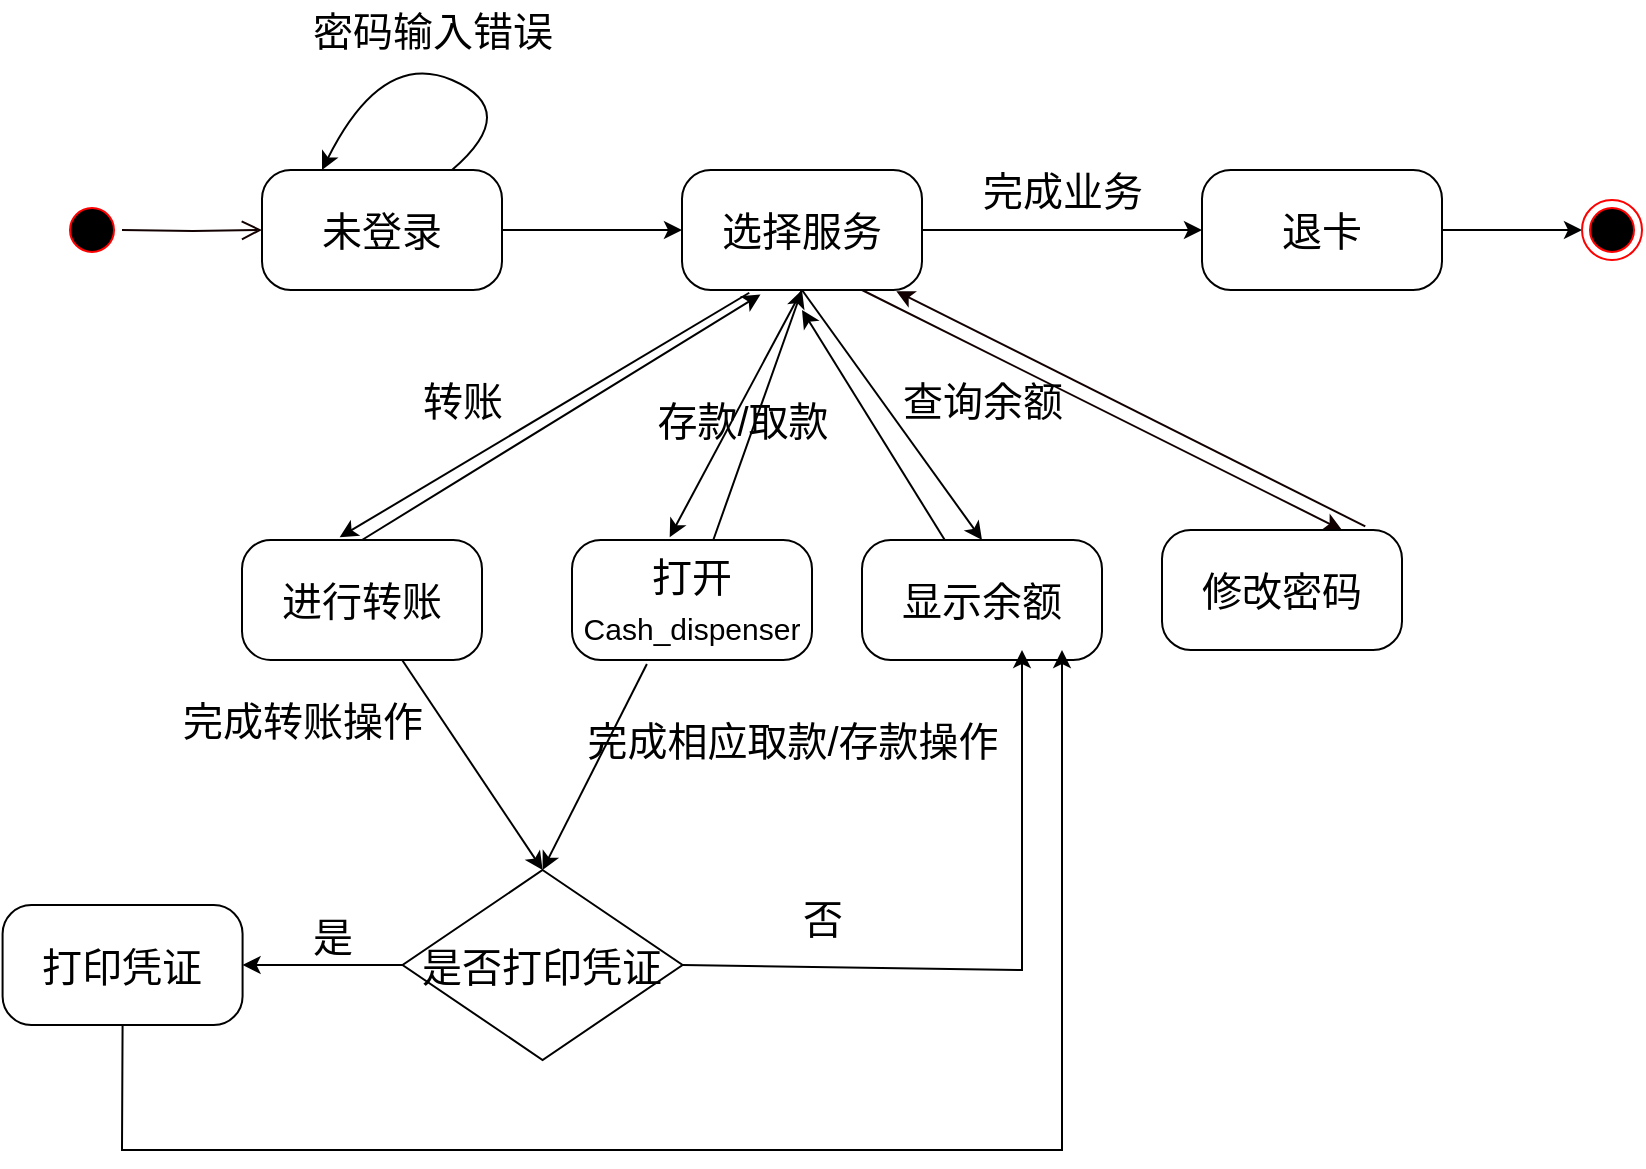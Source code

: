 <mxfile version="16.6.1" type="device"><diagram name="Page-1" id="58cdce13-f638-feb5-8d6f-7d28b1aa9fa0"><mxGraphModel dx="1038" dy="579" grid="1" gridSize="10" guides="1" tooltips="1" connect="1" arrows="1" fold="1" page="1" pageScale="1" pageWidth="1100" pageHeight="850" background="none" math="0" shadow="0"><root><mxCell id="0"/><mxCell id="1" parent="0"/><mxCell id="fj1b_ZS1emdzP9YQxOII-14" style="edgeStyle=none;rounded=0;sketch=0;orthogonalLoop=1;jettySize=auto;html=1;exitX=1;exitY=0.5;exitDx=0;exitDy=0;entryX=0;entryY=0.5;entryDx=0;entryDy=0;fontSize=20;strokeWidth=1;" edge="1" parent="1" source="382b91b5511bd0f7-6" target="fj1b_ZS1emdzP9YQxOII-5"><mxGeometry relative="1" as="geometry"/></mxCell><mxCell id="382b91b5511bd0f7-6" value="未登录" style="rounded=1;whiteSpace=wrap;html=1;arcSize=24;shadow=0;comic=0;labelBackgroundColor=none;fontFamily=Verdana;fontSize=20;align=center;" parent="1" vertex="1"><mxGeometry x="220" y="120" width="120" height="60" as="geometry"/></mxCell><mxCell id="fj1b_ZS1emdzP9YQxOII-1" value="" style="ellipse;html=1;shape=startState;fillColor=#000000;strokeColor=#ff0000;fontSize=20;" vertex="1" parent="1"><mxGeometry x="120" y="135" width="30" height="30" as="geometry"/></mxCell><mxCell id="fj1b_ZS1emdzP9YQxOII-2" value="" style="edgeStyle=orthogonalEdgeStyle;html=1;verticalAlign=bottom;endArrow=open;endSize=8;strokeColor=#120000;rounded=0;entryX=0;entryY=0.5;entryDx=0;entryDy=0;fontSize=20;" edge="1" parent="1" target="382b91b5511bd0f7-6"><mxGeometry relative="1" as="geometry"><mxPoint x="110" y="320" as="targetPoint"/><mxPoint x="150" y="150" as="sourcePoint"/></mxGeometry></mxCell><mxCell id="fj1b_ZS1emdzP9YQxOII-16" style="edgeStyle=none;rounded=0;sketch=0;orthogonalLoop=1;jettySize=auto;html=1;exitX=0.5;exitY=1;exitDx=0;exitDy=0;fontSize=20;strokeWidth=1;entryX=0.407;entryY=-0.023;entryDx=0;entryDy=0;entryPerimeter=0;" edge="1" parent="1" source="fj1b_ZS1emdzP9YQxOII-5" target="fj1b_ZS1emdzP9YQxOII-17"><mxGeometry relative="1" as="geometry"><mxPoint x="420" y="290" as="targetPoint"/></mxGeometry></mxCell><mxCell id="fj1b_ZS1emdzP9YQxOII-19" style="edgeStyle=none;rounded=0;sketch=0;orthogonalLoop=1;jettySize=auto;html=1;exitX=0.5;exitY=1;exitDx=0;exitDy=0;entryX=0.5;entryY=0;entryDx=0;entryDy=0;fontSize=20;strokeWidth=1;" edge="1" parent="1" source="fj1b_ZS1emdzP9YQxOII-5" target="fj1b_ZS1emdzP9YQxOII-18"><mxGeometry relative="1" as="geometry"/></mxCell><mxCell id="fj1b_ZS1emdzP9YQxOII-41" style="edgeStyle=none;rounded=0;sketch=0;orthogonalLoop=1;jettySize=auto;html=1;entryX=0;entryY=0.5;entryDx=0;entryDy=0;fontSize=20;strokeWidth=1;" edge="1" parent="1" source="fj1b_ZS1emdzP9YQxOII-5" target="fj1b_ZS1emdzP9YQxOII-6"><mxGeometry relative="1" as="geometry"/></mxCell><mxCell id="fj1b_ZS1emdzP9YQxOII-50" style="edgeStyle=none;rounded=0;sketch=0;orthogonalLoop=1;jettySize=auto;html=1;exitX=0.75;exitY=1;exitDx=0;exitDy=0;entryX=0.75;entryY=0;entryDx=0;entryDy=0;fontSize=20;strokeColor=#120000;strokeWidth=1;" edge="1" parent="1" source="fj1b_ZS1emdzP9YQxOII-5" target="fj1b_ZS1emdzP9YQxOII-49"><mxGeometry relative="1" as="geometry"/></mxCell><mxCell id="fj1b_ZS1emdzP9YQxOII-5" value="选择服务" style="rounded=1;whiteSpace=wrap;html=1;arcSize=24;shadow=0;comic=0;labelBackgroundColor=none;fontFamily=Verdana;fontSize=20;align=center;" vertex="1" parent="1"><mxGeometry x="430" y="120" width="120" height="60" as="geometry"/></mxCell><mxCell id="fj1b_ZS1emdzP9YQxOII-48" style="edgeStyle=none;rounded=0;sketch=0;orthogonalLoop=1;jettySize=auto;html=1;exitX=1;exitY=0.5;exitDx=0;exitDy=0;fontSize=20;strokeWidth=1;" edge="1" parent="1" source="fj1b_ZS1emdzP9YQxOII-6" target="fj1b_ZS1emdzP9YQxOII-47"><mxGeometry relative="1" as="geometry"/></mxCell><mxCell id="fj1b_ZS1emdzP9YQxOII-6" value="退卡" style="rounded=1;whiteSpace=wrap;html=1;arcSize=24;shadow=0;comic=0;labelBackgroundColor=none;fontFamily=Verdana;fontSize=20;align=center;" vertex="1" parent="1"><mxGeometry x="690" y="120" width="120" height="60" as="geometry"/></mxCell><mxCell id="fj1b_ZS1emdzP9YQxOII-12" value="" style="curved=1;endArrow=classic;html=1;rounded=0;sketch=0;fontSize=20;strokeWidth=1;entryX=0.25;entryY=0;entryDx=0;entryDy=0;" edge="1" parent="1" source="382b91b5511bd0f7-6" target="382b91b5511bd0f7-6"><mxGeometry width="50" height="50" relative="1" as="geometry"><mxPoint x="360" y="150" as="sourcePoint"/><mxPoint x="280" y="80" as="targetPoint"/><Array as="points"><mxPoint x="350" y="90"/><mxPoint x="280" y="60"/></Array></mxGeometry></mxCell><mxCell id="fj1b_ZS1emdzP9YQxOII-13" value="密码输入错误" style="text;html=1;align=center;verticalAlign=middle;resizable=0;points=[];autosize=1;strokeColor=none;fillColor=none;fontSize=20;" vertex="1" parent="1"><mxGeometry x="235" y="35" width="140" height="30" as="geometry"/></mxCell><mxCell id="fj1b_ZS1emdzP9YQxOII-23" style="edgeStyle=none;rounded=0;sketch=0;orthogonalLoop=1;jettySize=auto;html=1;exitX=0.312;exitY=1.033;exitDx=0;exitDy=0;fontSize=20;strokeWidth=1;exitPerimeter=0;entryX=0.5;entryY=0;entryDx=0;entryDy=0;" edge="1" parent="1" source="fj1b_ZS1emdzP9YQxOII-17" target="fj1b_ZS1emdzP9YQxOII-27"><mxGeometry relative="1" as="geometry"><mxPoint x="660" y="605" as="sourcePoint"/><mxPoint x="860" y="605" as="targetPoint"/></mxGeometry></mxCell><mxCell id="fj1b_ZS1emdzP9YQxOII-44" style="edgeStyle=none;rounded=0;sketch=0;orthogonalLoop=1;jettySize=auto;html=1;fontSize=20;strokeWidth=1;" edge="1" parent="1" source="fj1b_ZS1emdzP9YQxOII-17"><mxGeometry relative="1" as="geometry"><mxPoint x="490" y="180" as="targetPoint"/></mxGeometry></mxCell><mxCell id="fj1b_ZS1emdzP9YQxOII-17" value="打开&lt;span style=&quot;font-family: &amp;#34;helvetica&amp;#34; ; font-size: 15px&quot;&gt;Cash_dispenser&lt;/span&gt;" style="rounded=1;whiteSpace=wrap;html=1;arcSize=24;shadow=0;comic=0;labelBackgroundColor=none;fontFamily=Verdana;fontSize=20;align=center;" vertex="1" parent="1"><mxGeometry x="375" y="305" width="120" height="60" as="geometry"/></mxCell><mxCell id="fj1b_ZS1emdzP9YQxOII-45" style="edgeStyle=none;rounded=0;sketch=0;orthogonalLoop=1;jettySize=auto;html=1;fontSize=20;strokeWidth=1;" edge="1" parent="1" source="fj1b_ZS1emdzP9YQxOII-18"><mxGeometry relative="1" as="geometry"><mxPoint x="490" y="190" as="targetPoint"/></mxGeometry></mxCell><mxCell id="fj1b_ZS1emdzP9YQxOII-18" value="显示余额" style="rounded=1;whiteSpace=wrap;html=1;arcSize=24;shadow=0;comic=0;labelBackgroundColor=none;fontFamily=Verdana;fontSize=20;align=center;" vertex="1" parent="1"><mxGeometry x="520" y="305" width="120" height="60" as="geometry"/></mxCell><mxCell id="fj1b_ZS1emdzP9YQxOII-20" value="存款/取款" style="text;html=1;align=center;verticalAlign=middle;resizable=0;points=[];autosize=1;strokeColor=none;fillColor=none;fontSize=20;" vertex="1" parent="1"><mxGeometry x="410" y="230" width="100" height="30" as="geometry"/></mxCell><mxCell id="fj1b_ZS1emdzP9YQxOII-22" value="查询余额" style="text;html=1;align=center;verticalAlign=middle;resizable=0;points=[];autosize=1;strokeColor=none;fillColor=none;fontSize=20;" vertex="1" parent="1"><mxGeometry x="530" y="220" width="100" height="30" as="geometry"/></mxCell><mxCell id="fj1b_ZS1emdzP9YQxOII-24" value="完成相应取款/存款操作" style="text;html=1;align=center;verticalAlign=middle;resizable=0;points=[];autosize=1;strokeColor=none;fillColor=none;fontSize=20;" vertex="1" parent="1"><mxGeometry x="375" y="390" width="220" height="30" as="geometry"/></mxCell><mxCell id="fj1b_ZS1emdzP9YQxOII-29" style="edgeStyle=none;rounded=0;sketch=0;orthogonalLoop=1;jettySize=auto;html=1;exitX=0;exitY=0.5;exitDx=0;exitDy=0;fontSize=20;strokeWidth=1;entryX=1;entryY=0.5;entryDx=0;entryDy=0;" edge="1" parent="1" source="fj1b_ZS1emdzP9YQxOII-27" target="fj1b_ZS1emdzP9YQxOII-7"><mxGeometry relative="1" as="geometry"><mxPoint x="220.29" y="520" as="targetPoint"/><mxPoint x="150.29" y="637.5" as="sourcePoint"/></mxGeometry></mxCell><mxCell id="fj1b_ZS1emdzP9YQxOII-36" style="edgeStyle=none;rounded=0;sketch=0;orthogonalLoop=1;jettySize=auto;html=1;fontSize=20;strokeWidth=1;exitX=1;exitY=0.5;exitDx=0;exitDy=0;" edge="1" parent="1" source="fj1b_ZS1emdzP9YQxOII-27"><mxGeometry relative="1" as="geometry"><mxPoint x="600" y="360" as="targetPoint"/><mxPoint x="419.71" y="556.504" as="sourcePoint"/><Array as="points"><mxPoint x="600" y="520"/></Array></mxGeometry></mxCell><mxCell id="fj1b_ZS1emdzP9YQxOII-27" value="是否打印凭证" style="rhombus;whiteSpace=wrap;html=1;fontSize=20;strokeWidth=1;fillColor=#FFFFFF;rotation=0;" vertex="1" parent="1"><mxGeometry x="290.29" y="470" width="140" height="95" as="geometry"/></mxCell><mxCell id="fj1b_ZS1emdzP9YQxOII-30" style="edgeStyle=none;rounded=0;sketch=0;orthogonalLoop=1;jettySize=auto;html=1;exitX=0.447;exitY=1.023;exitDx=0;exitDy=0;fontSize=20;strokeWidth=1;entryX=0.407;entryY=-0.023;entryDx=0;entryDy=0;entryPerimeter=0;exitPerimeter=0;" edge="1" target="fj1b_ZS1emdzP9YQxOII-31" parent="1"><mxGeometry relative="1" as="geometry"><mxPoint x="260" y="290" as="targetPoint"/><mxPoint x="463.64" y="181.38" as="sourcePoint"/></mxGeometry></mxCell><mxCell id="fj1b_ZS1emdzP9YQxOII-33" style="edgeStyle=none;rounded=0;sketch=0;orthogonalLoop=1;jettySize=auto;html=1;entryX=0.5;entryY=0;entryDx=0;entryDy=0;fontSize=20;strokeWidth=1;" edge="1" parent="1" source="fj1b_ZS1emdzP9YQxOII-31" target="fj1b_ZS1emdzP9YQxOII-27"><mxGeometry relative="1" as="geometry"/></mxCell><mxCell id="fj1b_ZS1emdzP9YQxOII-43" style="edgeStyle=none;rounded=0;sketch=0;orthogonalLoop=1;jettySize=auto;html=1;entryX=0.327;entryY=1.037;entryDx=0;entryDy=0;entryPerimeter=0;fontSize=20;strokeWidth=1;exitX=0.5;exitY=0;exitDx=0;exitDy=0;" edge="1" parent="1" source="fj1b_ZS1emdzP9YQxOII-31" target="fj1b_ZS1emdzP9YQxOII-5"><mxGeometry relative="1" as="geometry"/></mxCell><mxCell id="fj1b_ZS1emdzP9YQxOII-31" value="进行转账" style="rounded=1;whiteSpace=wrap;html=1;arcSize=24;shadow=0;comic=0;labelBackgroundColor=none;fontFamily=Verdana;fontSize=20;align=center;" vertex="1" parent="1"><mxGeometry x="210" y="305" width="120" height="60" as="geometry"/></mxCell><mxCell id="fj1b_ZS1emdzP9YQxOII-32" value="转账" style="text;html=1;align=center;verticalAlign=middle;resizable=0;points=[];autosize=1;strokeColor=none;fillColor=none;fontSize=20;" vertex="1" parent="1"><mxGeometry x="290" y="220" width="60" height="30" as="geometry"/></mxCell><mxCell id="fj1b_ZS1emdzP9YQxOII-34" value="完成转账操作" style="text;html=1;align=center;verticalAlign=middle;resizable=0;points=[];autosize=1;strokeColor=none;fillColor=none;fontSize=20;" vertex="1" parent="1"><mxGeometry x="170" y="380" width="140" height="30" as="geometry"/></mxCell><mxCell id="fj1b_ZS1emdzP9YQxOII-37" value="否" style="text;html=1;align=center;verticalAlign=middle;resizable=0;points=[];autosize=1;strokeColor=none;fillColor=none;fontSize=20;flipH=1;" vertex="1" parent="1"><mxGeometry x="480" y="478.81" width="40" height="30" as="geometry"/></mxCell><mxCell id="fj1b_ZS1emdzP9YQxOII-40" style="edgeStyle=none;rounded=0;sketch=0;orthogonalLoop=1;jettySize=auto;html=1;fontSize=20;strokeWidth=1;exitX=0.5;exitY=1;exitDx=0;exitDy=0;" edge="1" parent="1" source="fj1b_ZS1emdzP9YQxOII-7"><mxGeometry relative="1" as="geometry"><mxPoint x="620" y="360" as="targetPoint"/><Array as="points"><mxPoint x="150" y="610"/><mxPoint x="620" y="610"/></Array></mxGeometry></mxCell><mxCell id="fj1b_ZS1emdzP9YQxOII-7" value="打印凭证" style="rounded=1;whiteSpace=wrap;html=1;arcSize=24;shadow=0;comic=0;labelBackgroundColor=none;fontFamily=Verdana;fontSize=20;align=center;" vertex="1" parent="1"><mxGeometry x="90.29" y="487.5" width="120" height="60" as="geometry"/></mxCell><mxCell id="fj1b_ZS1emdzP9YQxOII-35" value="是" style="text;html=1;align=center;verticalAlign=middle;resizable=0;points=[];autosize=1;strokeColor=none;fillColor=none;fontSize=20;" vertex="1" parent="1"><mxGeometry x="235.29" y="487.5" width="40" height="30" as="geometry"/></mxCell><mxCell id="fj1b_ZS1emdzP9YQxOII-42" value="完成业务" style="text;html=1;align=center;verticalAlign=middle;resizable=0;points=[];autosize=1;strokeColor=none;fillColor=none;fontSize=20;" vertex="1" parent="1"><mxGeometry x="570" y="115" width="100" height="30" as="geometry"/></mxCell><mxCell id="fj1b_ZS1emdzP9YQxOII-47" value="" style="ellipse;html=1;shape=endState;fillColor=#000000;strokeColor=#ff0000;fontSize=20;" vertex="1" parent="1"><mxGeometry x="880" y="135" width="30" height="30" as="geometry"/></mxCell><mxCell id="fj1b_ZS1emdzP9YQxOII-52" style="edgeStyle=none;rounded=0;sketch=0;orthogonalLoop=1;jettySize=auto;html=1;entryX=0.893;entryY=1.01;entryDx=0;entryDy=0;fontSize=20;strokeColor=#120000;strokeWidth=1;exitX=0.847;exitY=-0.03;exitDx=0;exitDy=0;exitPerimeter=0;entryPerimeter=0;" edge="1" parent="1" source="fj1b_ZS1emdzP9YQxOII-49" target="fj1b_ZS1emdzP9YQxOII-5"><mxGeometry relative="1" as="geometry"/></mxCell><mxCell id="fj1b_ZS1emdzP9YQxOII-49" value="修改密码" style="rounded=1;whiteSpace=wrap;html=1;arcSize=24;shadow=0;comic=0;labelBackgroundColor=none;fontFamily=Verdana;fontSize=20;align=center;" vertex="1" parent="1"><mxGeometry x="670" y="300" width="120" height="60" as="geometry"/></mxCell></root></mxGraphModel></diagram></mxfile>